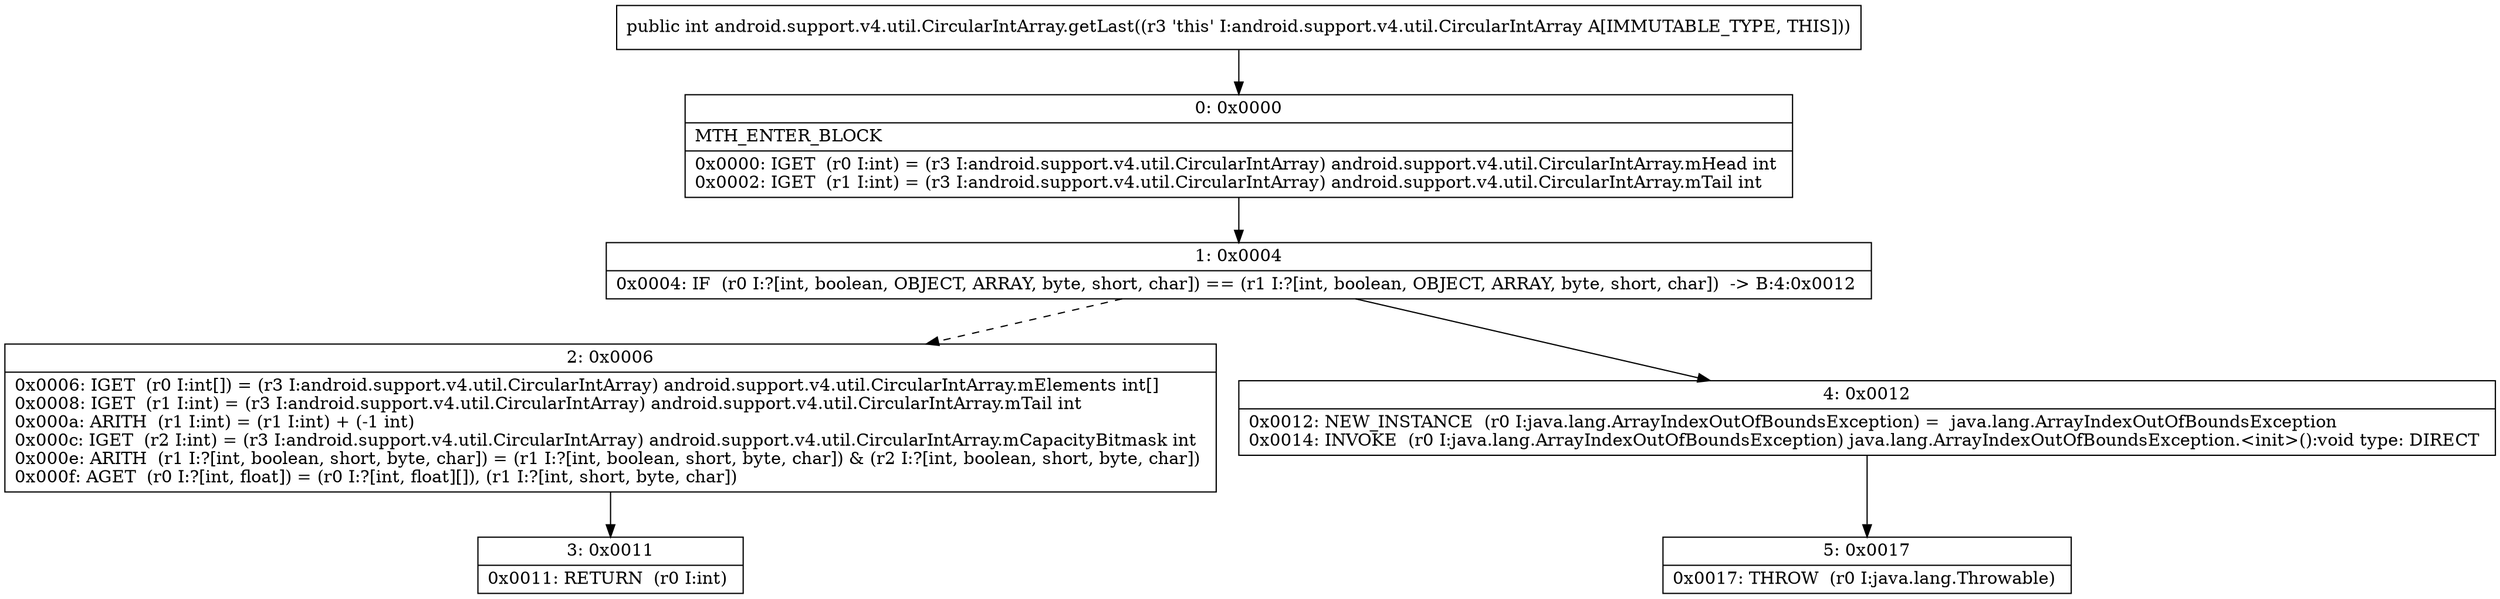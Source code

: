 digraph "CFG forandroid.support.v4.util.CircularIntArray.getLast()I" {
Node_0 [shape=record,label="{0\:\ 0x0000|MTH_ENTER_BLOCK\l|0x0000: IGET  (r0 I:int) = (r3 I:android.support.v4.util.CircularIntArray) android.support.v4.util.CircularIntArray.mHead int \l0x0002: IGET  (r1 I:int) = (r3 I:android.support.v4.util.CircularIntArray) android.support.v4.util.CircularIntArray.mTail int \l}"];
Node_1 [shape=record,label="{1\:\ 0x0004|0x0004: IF  (r0 I:?[int, boolean, OBJECT, ARRAY, byte, short, char]) == (r1 I:?[int, boolean, OBJECT, ARRAY, byte, short, char])  \-\> B:4:0x0012 \l}"];
Node_2 [shape=record,label="{2\:\ 0x0006|0x0006: IGET  (r0 I:int[]) = (r3 I:android.support.v4.util.CircularIntArray) android.support.v4.util.CircularIntArray.mElements int[] \l0x0008: IGET  (r1 I:int) = (r3 I:android.support.v4.util.CircularIntArray) android.support.v4.util.CircularIntArray.mTail int \l0x000a: ARITH  (r1 I:int) = (r1 I:int) + (\-1 int) \l0x000c: IGET  (r2 I:int) = (r3 I:android.support.v4.util.CircularIntArray) android.support.v4.util.CircularIntArray.mCapacityBitmask int \l0x000e: ARITH  (r1 I:?[int, boolean, short, byte, char]) = (r1 I:?[int, boolean, short, byte, char]) & (r2 I:?[int, boolean, short, byte, char]) \l0x000f: AGET  (r0 I:?[int, float]) = (r0 I:?[int, float][]), (r1 I:?[int, short, byte, char]) \l}"];
Node_3 [shape=record,label="{3\:\ 0x0011|0x0011: RETURN  (r0 I:int) \l}"];
Node_4 [shape=record,label="{4\:\ 0x0012|0x0012: NEW_INSTANCE  (r0 I:java.lang.ArrayIndexOutOfBoundsException) =  java.lang.ArrayIndexOutOfBoundsException \l0x0014: INVOKE  (r0 I:java.lang.ArrayIndexOutOfBoundsException) java.lang.ArrayIndexOutOfBoundsException.\<init\>():void type: DIRECT \l}"];
Node_5 [shape=record,label="{5\:\ 0x0017|0x0017: THROW  (r0 I:java.lang.Throwable) \l}"];
MethodNode[shape=record,label="{public int android.support.v4.util.CircularIntArray.getLast((r3 'this' I:android.support.v4.util.CircularIntArray A[IMMUTABLE_TYPE, THIS])) }"];
MethodNode -> Node_0;
Node_0 -> Node_1;
Node_1 -> Node_2[style=dashed];
Node_1 -> Node_4;
Node_2 -> Node_3;
Node_4 -> Node_5;
}

